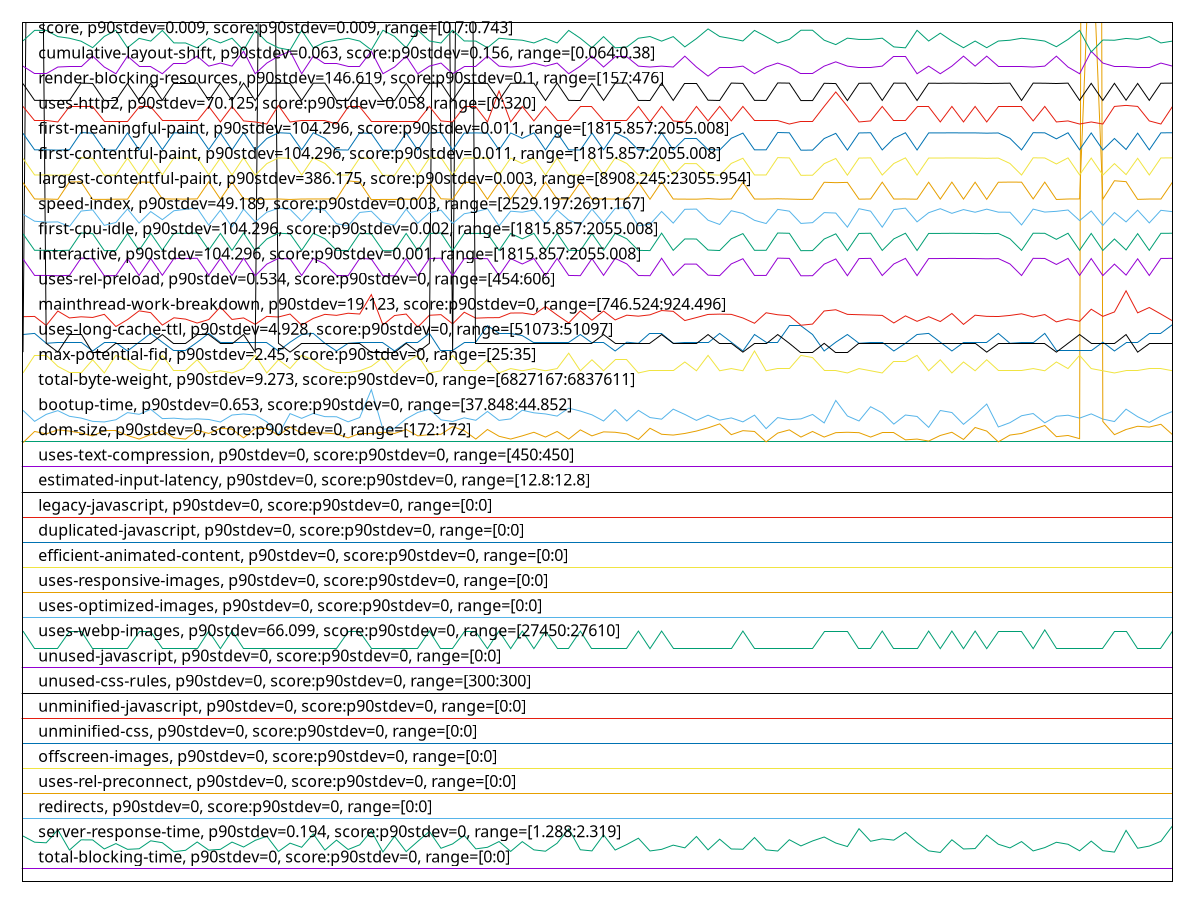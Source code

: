 reset

$totalBlockingTimeP90Stdev0ScoreP90Stdev0Range00 <<EOF
0 0.5
1 0.5
2 0.5
3 0.5
4 0.5
5 0.5
6 0.5
7 0.5
8 0.5
9 0.5
10 0.5
11 0.5
12 0.5
13 0.5
14 0.5
15 0.5
16 0.5
17 0.5
18 0.5
19 0.5
20 0.5
21 0.5
22 0.5
23 0.5
24 0.5
25 0.5
26 0.5
27 0.5
28 0.5
29 0.5
30 0.5
31 0.5
32 0.5
33 0.5
34 0.5
35 0.5
36 0.5
37 0.5
38 0.5
39 0.5
40 0.5
41 0.5
42 0.5
43 0.5
44 0.5
45 0.5
46 0.5
47 0.5
48 0.5
49 0.5
50 0.5
51 0.5
52 0.5
53 0.5
54 0.5
55 0.5
56 0.5
57 0.5
58 0.5
59 0.5
60 0.5
61 0.5
62 0.5
63 0.5
64 0.5
65 0.5
66 0.5
67 0.5
68 0.5
69 0.5
70 0.5
71 0.5
72 0.5
73 0.5
74 0.5
75 0.5
76 0.5
77 0.5
78 0.5
79 0.5
80 0.5
81 0.5
82 0.5
83 0.5
84 0.5
85 0.5
86 0.5
87 0.5
88 0.5
89 0.5
90 0.5
91 0.5
92 0.5
93 0.5
94 0.5
95 0.5
96 0.5
97 0.5
98 0.5
99 0.5
EOF

$serverResponseTimeP90Stdev0194ScoreP90Stdev0Range12882319 <<EOF
0 1.8110073313782993
1 1.5646730205278596
2 1.5410659824046926
3 2.0532360703812316
4 1.2516231671554257
5 1.6580747800586515
6 1.654995601173021
7 1.2957580645161295
8 1.5092478005865109
9 1.280362170087977
10 1.3029428152492675
11 1.6200982404692086
12 1.5441451612903232
13 1.1869604105571854
14 1.2423856304985341
15 1.5728841642228746
16 1.2485439882697953
17 1.2793357771261002
18 1.5687785923753668
19 1.372737536656892
20 1.6375469208211146
21 1.8017697947214077
22 1.1951715542521997
23 1.526696480938417
24 1.3624736070381238
25 1.8920923753665695
26 1.2516231671554254
27 1.6467844574780064
28 1.274203812316716
29 1.4599809384164226
30 2.009101173020529
31 1.174643695014663
32 1.797664222873901
33 1.1900395894428157
34 1.598543988269795
35 1.990626099706745
36 1.322444281524927
37 1.495904692082112
38 1.8346143695014667
39 1.29883724340176
40 1.3614472140762468
41 1.5903328445747806
42 1.1972243401759535
43 1.5872536656891498
44 1.2598343108504404
45 1.2054354838709682
46 1.5225909090909096
47 2.0963445747800593
48 1.2639398826979478
49 1.21775219941349
50 1.8561686217008802
51 1.2526495601173027
52 1.4722976539589447
53 1.7227375366568922
54 1.2156994134897365
55 1.2793357771261
56 1.4476642228739005
57 1.3398929618768334
58 1.7915058651026399
59 1.2598343108504404
60 1.6847609970674493
61 1.2947316715542527
62 1.2844677419354844
63 1.7494237536656896
64 1.2588079178885634
65 1.213646627565983
66 1.6632067448680357
67 1.4158460410557188
68 1.6139398826979474
69 1.7709780058651028
70 1.531828445747801
71 1.3912126099706752
72 2.1014765395894432
73 1.6016231671554253
74 1.697077712609971
75 1.6467844574780062
76 1.953675953079179
77 1.5544090909090913
78 1.2187785923753671
79 1.1561686217008804
80 1.660127565982405
81 1.2947316715542527
82 1.311153958944282
83 1.8438519061583583
84 1.48358797653959
85 1.3368137829912028
86 1.5893064516129036
87 1.2167258064516133
88 1.349130498533725
89 1.561593841642229
90 1.4825615835777128
91 1.2228841642228745
92 1.607781524926687
93 1.2259633431085049
94 1.1705381231671557
95 2.0347609970674494
96 1.323470674486804
97 1.4096876832844578
98 1.5985439882697952
99 2.2143797653958943
EOF

$redirectsP90Stdev0ScoreP90Stdev0Range00 <<EOF
0 2.5
1 2.5
2 2.5
3 2.5
4 2.5
5 2.5
6 2.5
7 2.5
8 2.5
9 2.5
10 2.5
11 2.5
12 2.5
13 2.5
14 2.5
15 2.5
16 2.5
17 2.5
18 2.5
19 2.5
20 2.5
21 2.5
22 2.5
23 2.5
24 2.5
25 2.5
26 2.5
27 2.5
28 2.5
29 2.5
30 2.5
31 2.5
32 2.5
33 2.5
34 2.5
35 2.5
36 2.5
37 2.5
38 2.5
39 2.5
40 2.5
41 2.5
42 2.5
43 2.5
44 2.5
45 2.5
46 2.5
47 2.5
48 2.5
49 2.5
50 2.5
51 2.5
52 2.5
53 2.5
54 2.5
55 2.5
56 2.5
57 2.5
58 2.5
59 2.5
60 2.5
61 2.5
62 2.5
63 2.5
64 2.5
65 2.5
66 2.5
67 2.5
68 2.5
69 2.5
70 2.5
71 2.5
72 2.5
73 2.5
74 2.5
75 2.5
76 2.5
77 2.5
78 2.5
79 2.5
80 2.5
81 2.5
82 2.5
83 2.5
84 2.5
85 2.5
86 2.5
87 2.5
88 2.5
89 2.5
90 2.5
91 2.5
92 2.5
93 2.5
94 2.5
95 2.5
96 2.5
97 2.5
98 2.5
99 2.5
EOF

$usesRelPreconnectP90Stdev0ScoreP90Stdev0Range00 <<EOF
0 3.5
1 3.5
2 3.5
3 3.5
4 3.5
5 3.5
6 3.5
7 3.5
8 3.5
9 3.5
10 3.5
11 3.5
12 3.5
13 3.5
14 3.5
15 3.5
16 3.5
17 3.5
18 3.5
19 3.5
20 3.5
21 3.5
22 3.5
23 3.5
24 3.5
25 3.5
26 3.5
27 3.5
28 3.5
29 3.5
30 3.5
31 3.5
32 3.5
33 3.5
34 3.5
35 3.5
36 3.5
37 3.5
38 3.5
39 3.5
40 3.5
41 3.5
42 3.5
43 3.5
44 3.5
45 3.5
46 3.5
47 3.5
48 3.5
49 3.5
50 3.5
51 3.5
52 3.5
53 3.5
54 3.5
55 3.5
56 3.5
57 3.5
58 3.5
59 3.5
60 3.5
61 3.5
62 3.5
63 3.5
64 3.5
65 3.5
66 3.5
67 3.5
68 3.5
69 3.5
70 3.5
71 3.5
72 3.5
73 3.5
74 3.5
75 3.5
76 3.5
77 3.5
78 3.5
79 3.5
80 3.5
81 3.5
82 3.5
83 3.5
84 3.5
85 3.5
86 3.5
87 3.5
88 3.5
89 3.5
90 3.5
91 3.5
92 3.5
93 3.5
94 3.5
95 3.5
96 3.5
97 3.5
98 3.5
99 3.5
EOF

$offscreenImagesP90Stdev0ScoreP90Stdev0Range00 <<EOF
0 4.5
1 4.5
2 4.5
3 4.5
4 4.5
5 4.5
6 4.5
7 4.5
8 4.5
9 4.5
10 4.5
11 4.5
12 4.5
13 4.5
14 4.5
15 4.5
16 4.5
17 4.5
18 4.5
19 4.5
20 4.5
21 4.5
22 4.5
23 4.5
24 4.5
25 4.5
26 4.5
27 4.5
28 4.5
29 4.5
30 4.5
31 4.5
32 4.5
33 4.5
34 4.5
35 4.5
36 4.5
37 4.5
38 4.5
39 4.5
40 4.5
41 4.5
42 4.5
43 4.5
44 4.5
45 4.5
46 4.5
47 4.5
48 4.5
49 4.5
50 4.5
51 4.5
52 4.5
53 4.5
54 4.5
55 4.5
56 4.5
57 4.5
58 4.5
59 4.5
60 4.5
61 4.5
62 4.5
63 4.5
64 4.5
65 4.5
66 4.5
67 4.5
68 4.5
69 4.5
70 4.5
71 4.5
72 4.5
73 4.5
74 4.5
75 4.5
76 4.5
77 4.5
78 4.5
79 4.5
80 4.5
81 4.5
82 4.5
83 4.5
84 4.5
85 4.5
86 4.5
87 4.5
88 4.5
89 4.5
90 4.5
91 4.5
92 4.5
93 4.5
94 4.5
95 4.5
96 4.5
97 4.5
98 4.5
99 4.5
EOF

$unminifiedCssP90Stdev0ScoreP90Stdev0Range00 <<EOF
0 5.5
1 5.5
2 5.5
3 5.5
4 5.5
5 5.5
6 5.5
7 5.5
8 5.5
9 5.5
10 5.5
11 5.5
12 5.5
13 5.5
14 5.5
15 5.5
16 5.5
17 5.5
18 5.5
19 5.5
20 5.5
21 5.5
22 5.5
23 5.5
24 5.5
25 5.5
26 5.5
27 5.5
28 5.5
29 5.5
30 5.5
31 5.5
32 5.5
33 5.5
34 5.5
35 5.5
36 5.5
37 5.5
38 5.5
39 5.5
40 5.5
41 5.5
42 5.5
43 5.5
44 5.5
45 5.5
46 5.5
47 5.5
48 5.5
49 5.5
50 5.5
51 5.5
52 5.5
53 5.5
54 5.5
55 5.5
56 5.5
57 5.5
58 5.5
59 5.5
60 5.5
61 5.5
62 5.5
63 5.5
64 5.5
65 5.5
66 5.5
67 5.5
68 5.5
69 5.5
70 5.5
71 5.5
72 5.5
73 5.5
74 5.5
75 5.5
76 5.5
77 5.5
78 5.5
79 5.5
80 5.5
81 5.5
82 5.5
83 5.5
84 5.5
85 5.5
86 5.5
87 5.5
88 5.5
89 5.5
90 5.5
91 5.5
92 5.5
93 5.5
94 5.5
95 5.5
96 5.5
97 5.5
98 5.5
99 5.5
EOF

$unminifiedJavascriptP90Stdev0ScoreP90Stdev0Range00 <<EOF
0 6.5
1 6.5
2 6.5
3 6.5
4 6.5
5 6.5
6 6.5
7 6.5
8 6.5
9 6.5
10 6.5
11 6.5
12 6.5
13 6.5
14 6.5
15 6.5
16 6.5
17 6.5
18 6.5
19 6.5
20 6.5
21 6.5
22 6.5
23 6.5
24 6.5
25 6.5
26 6.5
27 6.5
28 6.5
29 6.5
30 6.5
31 6.5
32 6.5
33 6.5
34 6.5
35 6.5
36 6.5
37 6.5
38 6.5
39 6.5
40 6.5
41 6.5
42 6.5
43 6.5
44 6.5
45 6.5
46 6.5
47 6.5
48 6.5
49 6.5
50 6.5
51 6.5
52 6.5
53 6.5
54 6.5
55 6.5
56 6.5
57 6.5
58 6.5
59 6.5
60 6.5
61 6.5
62 6.5
63 6.5
64 6.5
65 6.5
66 6.5
67 6.5
68 6.5
69 6.5
70 6.5
71 6.5
72 6.5
73 6.5
74 6.5
75 6.5
76 6.5
77 6.5
78 6.5
79 6.5
80 6.5
81 6.5
82 6.5
83 6.5
84 6.5
85 6.5
86 6.5
87 6.5
88 6.5
89 6.5
90 6.5
91 6.5
92 6.5
93 6.5
94 6.5
95 6.5
96 6.5
97 6.5
98 6.5
99 6.5
EOF

$unusedCssRulesP90Stdev0ScoreP90Stdev0Range300300 <<EOF
0 7.5
1 7.5
2 7.5
3 7.5
4 7.5
5 7.5
6 7.5
7 7.5
8 7.5
9 7.5
10 7.5
11 7.5
12 7.5
13 7.5
14 7.5
15 7.5
16 7.5
17 7.5
18 7.5
19 7.5
20 7.5
21 7.5
22 7.5
23 7.5
24 7.5
25 7.5
26 7.5
27 7.5
28 7.5
29 7.5
30 7.5
31 7.5
32 7.5
33 7.5
34 7.5
35 7.5
36 7.5
37 7.5
38 7.5
39 7.5
40 7.5
41 7.5
42 7.5
43 7.5
44 7.5
45 7.5
46 7.5
47 7.5
48 7.5
49 7.5
50 7.5
51 7.5
52 7.5
53 7.5
54 7.5
55 7.5
56 7.5
57 7.5
58 7.5
59 7.5
60 7.5
61 7.5
62 7.5
63 7.5
64 7.5
65 7.5
66 7.5
67 7.5
68 7.5
69 7.5
70 7.5
71 7.5
72 7.5
73 7.5
74 7.5
75 7.5
76 7.5
77 7.5
78 7.5
79 7.5
80 7.5
81 7.5
82 7.5
83 7.5
84 7.5
85 7.5
86 7.5
87 7.5
88 7.5
89 7.5
90 7.5
91 7.5
92 7.5
93 7.5
94 7.5
95 7.5
96 7.5
97 7.5
98 7.5
99 7.5
EOF

$unusedJavascriptP90Stdev0ScoreP90Stdev0Range00 <<EOF
0 8.5
1 8.5
2 8.5
3 8.5
4 8.5
5 8.5
6 8.5
7 8.5
8 8.5
9 8.5
10 8.5
11 8.5
12 8.5
13 8.5
14 8.5
15 8.5
16 8.5
17 8.5
18 8.5
19 8.5
20 8.5
21 8.5
22 8.5
23 8.5
24 8.5
25 8.5
26 8.5
27 8.5
28 8.5
29 8.5
30 8.5
31 8.5
32 8.5
33 8.5
34 8.5
35 8.5
36 8.5
37 8.5
38 8.5
39 8.5
40 8.5
41 8.5
42 8.5
43 8.5
44 8.5
45 8.5
46 8.5
47 8.5
48 8.5
49 8.5
50 8.5
51 8.5
52 8.5
53 8.5
54 8.5
55 8.5
56 8.5
57 8.5
58 8.5
59 8.5
60 8.5
61 8.5
62 8.5
63 8.5
64 8.5
65 8.5
66 8.5
67 8.5
68 8.5
69 8.5
70 8.5
71 8.5
72 8.5
73 8.5
74 8.5
75 8.5
76 8.5
77 8.5
78 8.5
79 8.5
80 8.5
81 8.5
82 8.5
83 8.5
84 8.5
85 8.5
86 8.5
87 8.5
88 8.5
89 8.5
90 8.5
91 8.5
92 8.5
93 8.5
94 8.5
95 8.5
96 8.5
97 8.5
98 8.5
99 8.5
EOF

$usesWebpImagesP90Stdev66099ScoreP90Stdev0Range2745027610 <<EOF
0 9.96853333333334
1 9.268533333333352
2 9.268533333333352
3 9.268533333333352
4 9.96853333333334
5 9.96853333333334
6 9.268533333333352
7 9.268533333333352
8 9.268533333333352
9 9.268533333333352
10 9.96853333333334
11 9.96853333333334
12 9.268533333333352
13 9.268533333333352
14 9.268533333333352
15 9.268533333333352
16 9.96853333333334
17 9.268533333333352
18 9.96853333333334
19 9.268533333333352
20 9.268533333333352
21 9.268533333333352
22 9.268533333333352
23 9.268533333333352
24 9.268533333333352
25 9.268533333333352
26 9.268533333333352
27 9.268533333333352
28 9.96853333333334
29 9.96853333333334
30 9.268533333333352
31 9.268533333333352
32 9.268533333333352
33 9.268533333333352
34 9.268533333333352
35 9.96853333333334
36 9.268533333333352
37 9.268533333333352
38 9.96853333333334
39 9.96853333333334
40 9.268533333333352
41 9.96853333333334
42 9.268533333333352
43 9.96853333333334
44 9.268533333333352
45 9.96853333333334
46 9.268533333333352
47 9.268533333333352
48 9.96853333333334
49 9.268533333333352
50 9.268533333333352
51 9.268533333333352
52 9.268533333333352
53 9.96853333333334
54 9.268533333333352
55 9.96853333333334
56 9.268533333333352
57 9.268533333333352
58 9.268533333333352
59 9.268533333333352
60 9.268533333333352
61 9.268533333333352
62 9.96853333333334
63 9.268533333333352
64 9.268533333333352
65 9.268533333333352
66 9.268533333333352
67 9.268533333333352
68 9.268533333333352
69 9.96853333333334
70 9.96853333333334
71 9.96853333333334
72 9.268533333333352
73 9.268533333333352
74 9.96853333333334
75 9.268533333333352
76 9.268533333333352
77 9.268533333333352
78 9.96853333333334
79 9.268533333333352
80 9.96853333333334
81 9.268533333333352
82 9.96853333333334
83 9.268533333333352
84 9.96853333333334
85 9.96853333333334
86 9.96853333333334
87 9.268533333333352
88 10.015199999999993
89 9.268533333333352
90 9.268533333333352
91 9.268533333333352
92 9.268533333333352
93 9.268533333333352
94 9.96853333333334
95 9.96853333333334
96 9.268533333333352
97 9.268533333333352
98 9.268533333333352
99 9.96853333333334
EOF

$usesOptimizedImagesP90Stdev0ScoreP90Stdev0Range00 <<EOF
0 10.5
1 10.5
2 10.5
3 10.5
4 10.5
5 10.5
6 10.5
7 10.5
8 10.5
9 10.5
10 10.5
11 10.5
12 10.5
13 10.5
14 10.5
15 10.5
16 10.5
17 10.5
18 10.5
19 10.5
20 10.5
21 10.5
22 10.5
23 10.5
24 10.5
25 10.5
26 10.5
27 10.5
28 10.5
29 10.5
30 10.5
31 10.5
32 10.5
33 10.5
34 10.5
35 10.5
36 10.5
37 10.5
38 10.5
39 10.5
40 10.5
41 10.5
42 10.5
43 10.5
44 10.5
45 10.5
46 10.5
47 10.5
48 10.5
49 10.5
50 10.5
51 10.5
52 10.5
53 10.5
54 10.5
55 10.5
56 10.5
57 10.5
58 10.5
59 10.5
60 10.5
61 10.5
62 10.5
63 10.5
64 10.5
65 10.5
66 10.5
67 10.5
68 10.5
69 10.5
70 10.5
71 10.5
72 10.5
73 10.5
74 10.5
75 10.5
76 10.5
77 10.5
78 10.5
79 10.5
80 10.5
81 10.5
82 10.5
83 10.5
84 10.5
85 10.5
86 10.5
87 10.5
88 10.5
89 10.5
90 10.5
91 10.5
92 10.5
93 10.5
94 10.5
95 10.5
96 10.5
97 10.5
98 10.5
99 10.5
EOF

$usesResponsiveImagesP90Stdev0ScoreP90Stdev0Range00 <<EOF
0 11.5
1 11.5
2 11.5
3 11.5
4 11.5
5 11.5
6 11.5
7 11.5
8 11.5
9 11.5
10 11.5
11 11.5
12 11.5
13 11.5
14 11.5
15 11.5
16 11.5
17 11.5
18 11.5
19 11.5
20 11.5
21 11.5
22 11.5
23 11.5
24 11.5
25 11.5
26 11.5
27 11.5
28 11.5
29 11.5
30 11.5
31 11.5
32 11.5
33 11.5
34 11.5
35 11.5
36 11.5
37 11.5
38 11.5
39 11.5
40 11.5
41 11.5
42 11.5
43 11.5
44 11.5
45 11.5
46 11.5
47 11.5
48 11.5
49 11.5
50 11.5
51 11.5
52 11.5
53 11.5
54 11.5
55 11.5
56 11.5
57 11.5
58 11.5
59 11.5
60 11.5
61 11.5
62 11.5
63 11.5
64 11.5
65 11.5
66 11.5
67 11.5
68 11.5
69 11.5
70 11.5
71 11.5
72 11.5
73 11.5
74 11.5
75 11.5
76 11.5
77 11.5
78 11.5
79 11.5
80 11.5
81 11.5
82 11.5
83 11.5
84 11.5
85 11.5
86 11.5
87 11.5
88 11.5
89 11.5
90 11.5
91 11.5
92 11.5
93 11.5
94 11.5
95 11.5
96 11.5
97 11.5
98 11.5
99 11.5
EOF

$efficientAnimatedContentP90Stdev0ScoreP90Stdev0Range00 <<EOF
0 12.5
1 12.5
2 12.5
3 12.5
4 12.5
5 12.5
6 12.5
7 12.5
8 12.5
9 12.5
10 12.5
11 12.5
12 12.5
13 12.5
14 12.5
15 12.5
16 12.5
17 12.5
18 12.5
19 12.5
20 12.5
21 12.5
22 12.5
23 12.5
24 12.5
25 12.5
26 12.5
27 12.5
28 12.5
29 12.5
30 12.5
31 12.5
32 12.5
33 12.5
34 12.5
35 12.5
36 12.5
37 12.5
38 12.5
39 12.5
40 12.5
41 12.5
42 12.5
43 12.5
44 12.5
45 12.5
46 12.5
47 12.5
48 12.5
49 12.5
50 12.5
51 12.5
52 12.5
53 12.5
54 12.5
55 12.5
56 12.5
57 12.5
58 12.5
59 12.5
60 12.5
61 12.5
62 12.5
63 12.5
64 12.5
65 12.5
66 12.5
67 12.5
68 12.5
69 12.5
70 12.5
71 12.5
72 12.5
73 12.5
74 12.5
75 12.5
76 12.5
77 12.5
78 12.5
79 12.5
80 12.5
81 12.5
82 12.5
83 12.5
84 12.5
85 12.5
86 12.5
87 12.5
88 12.5
89 12.5
90 12.5
91 12.5
92 12.5
93 12.5
94 12.5
95 12.5
96 12.5
97 12.5
98 12.5
99 12.5
EOF

$duplicatedJavascriptP90Stdev0ScoreP90Stdev0Range00 <<EOF
0 13.5
1 13.5
2 13.5
3 13.5
4 13.5
5 13.5
6 13.5
7 13.5
8 13.5
9 13.5
10 13.5
11 13.5
12 13.5
13 13.5
14 13.5
15 13.5
16 13.5
17 13.5
18 13.5
19 13.5
20 13.5
21 13.5
22 13.5
23 13.5
24 13.5
25 13.5
26 13.5
27 13.5
28 13.5
29 13.5
30 13.5
31 13.5
32 13.5
33 13.5
34 13.5
35 13.5
36 13.5
37 13.5
38 13.5
39 13.5
40 13.5
41 13.5
42 13.5
43 13.5
44 13.5
45 13.5
46 13.5
47 13.5
48 13.5
49 13.5
50 13.5
51 13.5
52 13.5
53 13.5
54 13.5
55 13.5
56 13.5
57 13.5
58 13.5
59 13.5
60 13.5
61 13.5
62 13.5
63 13.5
64 13.5
65 13.5
66 13.5
67 13.5
68 13.5
69 13.5
70 13.5
71 13.5
72 13.5
73 13.5
74 13.5
75 13.5
76 13.5
77 13.5
78 13.5
79 13.5
80 13.5
81 13.5
82 13.5
83 13.5
84 13.5
85 13.5
86 13.5
87 13.5
88 13.5
89 13.5
90 13.5
91 13.5
92 13.5
93 13.5
94 13.5
95 13.5
96 13.5
97 13.5
98 13.5
99 13.5
EOF

$legacyJavascriptP90Stdev0ScoreP90Stdev0Range00 <<EOF
0 14.5
1 14.5
2 14.5
3 14.5
4 14.5
5 14.5
6 14.5
7 14.5
8 14.5
9 14.5
10 14.5
11 14.5
12 14.5
13 14.5
14 14.5
15 14.5
16 14.5
17 14.5
18 14.5
19 14.5
20 14.5
21 14.5
22 14.5
23 14.5
24 14.5
25 14.5
26 14.5
27 14.5
28 14.5
29 14.5
30 14.5
31 14.5
32 14.5
33 14.5
34 14.5
35 14.5
36 14.5
37 14.5
38 14.5
39 14.5
40 14.5
41 14.5
42 14.5
43 14.5
44 14.5
45 14.5
46 14.5
47 14.5
48 14.5
49 14.5
50 14.5
51 14.5
52 14.5
53 14.5
54 14.5
55 14.5
56 14.5
57 14.5
58 14.5
59 14.5
60 14.5
61 14.5
62 14.5
63 14.5
64 14.5
65 14.5
66 14.5
67 14.5
68 14.5
69 14.5
70 14.5
71 14.5
72 14.5
73 14.5
74 14.5
75 14.5
76 14.5
77 14.5
78 14.5
79 14.5
80 14.5
81 14.5
82 14.5
83 14.5
84 14.5
85 14.5
86 14.5
87 14.5
88 14.5
89 14.5
90 14.5
91 14.5
92 14.5
93 14.5
94 14.5
95 14.5
96 14.5
97 14.5
98 14.5
99 14.5
EOF

$estimatedInputLatencyP90Stdev0ScoreP90Stdev0Range128128 <<EOF
0 15.500000000000185
1 15.500000000000185
2 15.500000000000185
3 15.500000000000185
4 15.500000000000185
5 15.500000000000185
6 15.500000000000185
7 15.500000000000185
8 15.500000000000185
9 15.500000000000185
10 15.500000000000185
11 15.500000000000185
12 15.500000000000185
13 15.500000000000185
14 15.500000000000185
15 15.500000000000185
16 15.500000000000185
17 15.500000000000185
18 15.500000000000185
19 15.500000000000185
20 15.500000000000185
21 15.500000000000185
22 15.500000000000185
23 15.500000000000185
24 15.500000000000185
25 15.500000000000185
26 15.500000000000185
27 15.500000000000185
28 15.500000000000185
29 15.500000000000185
30 15.500000000000185
31 15.500000000000185
32 15.500000000000185
33 15.500000000000185
34 15.500000000000185
35 15.500000000000185
36 15.500000000000185
37 15.500000000000185
38 15.500000000000185
39 15.500000000000185
40 15.500000000000185
41 15.500000000000185
42 15.500000000000185
43 15.500000000000185
44 15.500000000000185
45 15.500000000000185
46 15.500000000000185
47 15.500000000000185
48 15.500000000000185
49 15.500000000000185
50 15.500000000000185
51 15.500000000000185
52 15.500000000000185
53 15.500000000000185
54 15.500000000000185
55 15.500000000000185
56 15.500000000000185
57 15.500000000000185
58 15.500000000000185
59 15.500000000000185
60 15.500000000000185
61 15.500000000000185
62 15.500000000000185
63 15.500000000000185
64 15.500000000000185
65 15.500000000000185
66 15.500000000000185
67 15.500000000000185
68 15.500000000000185
69 15.500000000000185
70 15.500000000000185
71 15.500000000000185
72 15.500000000000185
73 15.500000000000185
74 15.500000000000185
75 15.500000000000185
76 15.500000000000185
77 15.500000000000185
78 15.500000000000185
79 15.500000000000185
80 15.500000000000185
81 15.500000000000185
82 15.500000000000185
83 15.500000000000185
84 15.500000000000185
85 15.500000000000185
86 15.500000000000185
87 15.500000000000185
88 15.500000000000185
89 15.500000000000185
90 15.500000000000185
91 15.500000000000185
92 15.500000000000185
93 15.500000000000185
94 15.500000000000185
95 15.500000000000185
96 15.500000000000185
97 15.500000000000185
98 15.500000000000185
99 15.500000000000185
EOF

$usesTextCompressionP90Stdev0ScoreP90Stdev0Range450450 <<EOF
0 16.5
1 16.5
2 16.5
3 16.5
4 16.5
5 16.5
6 16.5
7 16.5
8 16.5
9 16.5
10 16.5
11 16.5
12 16.5
13 16.5
14 16.5
15 16.5
16 16.5
17 16.5
18 16.5
19 16.5
20 16.5
21 16.5
22 16.5
23 16.5
24 16.5
25 16.5
26 16.5
27 16.5
28 16.5
29 16.5
30 16.5
31 16.5
32 16.5
33 16.5
34 16.5
35 16.5
36 16.5
37 16.5
38 16.5
39 16.5
40 16.5
41 16.5
42 16.5
43 16.5
44 16.5
45 16.5
46 16.5
47 16.5
48 16.5
49 16.5
50 16.5
51 16.5
52 16.5
53 16.5
54 16.5
55 16.5
56 16.5
57 16.5
58 16.5
59 16.5
60 16.5
61 16.5
62 16.5
63 16.5
64 16.5
65 16.5
66 16.5
67 16.5
68 16.5
69 16.5
70 16.5
71 16.5
72 16.5
73 16.5
74 16.5
75 16.5
76 16.5
77 16.5
78 16.5
79 16.5
80 16.5
81 16.5
82 16.5
83 16.5
84 16.5
85 16.5
86 16.5
87 16.5
88 16.5
89 16.5
90 16.5
91 16.5
92 16.5
93 16.5
94 16.5
95 16.5
96 16.5
97 16.5
98 16.5
99 16.5
EOF

$domSizeP90Stdev0ScoreP90Stdev0Range172172 <<EOF
0 17.5
1 17.5
2 17.5
3 17.5
4 17.5
5 17.5
6 17.5
7 17.5
8 17.5
9 17.5
10 17.5
11 17.5
12 17.5
13 17.5
14 17.5
15 17.5
16 17.5
17 17.5
18 17.5
19 17.5
20 17.5
21 17.5
22 17.5
23 17.5
24 17.5
25 17.5
26 17.5
27 17.5
28 17.5
29 17.5
30 17.5
31 17.5
32 17.5
33 17.5
34 17.5
35 17.5
36 17.5
37 17.5
38 17.5
39 17.5
40 17.5
41 17.5
42 17.5
43 17.5
44 17.5
45 17.5
46 17.5
47 17.5
48 17.5
49 17.5
50 17.5
51 17.5
52 17.5
53 17.5
54 17.5
55 17.5
56 17.5
57 17.5
58 17.5
59 17.5
60 17.5
61 17.5
62 17.5
63 17.5
64 17.5
65 17.5
66 17.5
67 17.5
68 17.5
69 17.5
70 17.5
71 17.5
72 17.5
73 17.5
74 17.5
75 17.5
76 17.5
77 17.5
78 17.5
79 17.5
80 17.5
81 17.5
82 17.5
83 17.5
84 17.5
85 17.5
86 17.5
87 17.5
88 17.5
89 17.5
90 17.5
91 17.5
92 17.5
93 17.5
94 17.5
95 17.5
96 17.5
97 17.5
98 17.5
99 17.5
EOF

$bootupTimeP90Stdev0653ScoreP90Stdev0Range3784844852 <<EOF
0 18.752804949053857
1 18.315687045123724
2 18.593852983988356
3 18.742615720524014
4 18.517433770014556
5 18.446109170305675
6 18.315687045123724
7 18.29225181950509
8 18.379879184861718
9 18.663139737991266
10 18.59589082969432
11 18.793561863173217
12 18.42471179039301
13 18.44203347889374
14 18.404333333333334
15 18.415541484716158
16 18.39108733624454
17 18.28919505094614
18 18.567360989810773
19 18.6101557496361
20 18.565323144104802
21 18.295308588064046
22 17.793998544395926
23 18.624420669577873
24 18.435919941775836
25 18.630534206695778
26 18.503168850072775
27 18.49909315866084
28 18.297346433770016
29 18.468525473071324
30 19.578132459970888
31 17.99982096069869
32 18.043634643376997
33 18.416560407569136
34 18.671291120815134
35 18.803751091703056
36 18.376822416302765
37 18.31161135371179
38 18.456298398835514
39 18.35848180494905
40 18.711029112081512
41 18.354406113537117
42 18.41350363901019
43 18.75789956331878
44 18.656007278020375
45 18.611174672489085
46 18.525585152838428
47 18.84247016011645
48 18.72631295487627
49 18.57551237263464
50 18.3299519650655
51 18.780315866084422
52 18.329951965065504
53 18.75382387190684
54 18.46750655021834
55 18.402295487627363
56 18.80171324599709
57 18.591815138282385
58 18.354406113537117
59 18.561247452692868
60 18.364595342066956
61 18.453241630276565
62 18.295308588064046
63 18.56328529839883
64 18.02631295487627
65 18.466487627365357
66 18.381917030567685
67 18.414522561863173
68 18.590796215429403
69 18.25251382823872
70 19.14814701601164
71 18.530679767103344
72 18.330970887918483
73 18.89749199417758
74 18.656007278020375
75 18.206662299854436
76 18.568379912663755
77 18.51030131004367
78 18.076240174672485
79 18.74771033478894
80 18.667215429403203
81 18.197491994177582
82 18.58060698689956
83 19.004478893740902
84 18.09254294032023
85 18.262703056768558
86 18.53883114992722
87 18.627477438136825
88 18.257608442503642
89 18.51845269286754
90 18.560228529839883
91 18.445090247452693
92 18.61321251819505
93 18.4063711790393
94 18.308554585152837
95 18.801713245997085
96 18.50011208151383
97 18.27187336244542
98 18.52456622998544
99 18.708991266375545
EOF

$totalByteWeightP90Stdev9273ScoreP90Stdev0Range68271676837611 <<EOF
0 17.467772727279225
1 17.913227272729273
2 17.817772727270494
3 17.97686363637331
4 17.92913636364392
5 17.84959090909979
6 17.738227272726363
7 17.945045454544015
8 17.945045454544015
9 17.75413636364101
10 17.61095454545284
11 17.785954545455752
12 17.945045454544015
13 17.65868181818223
14 17.61095454545284
15 17.960954545458662
16 17.83368181818514
17 18.040500000002794
18 18.00868181818805
19 17.65868181818223
20 18.024590909088147
21 18.040500000002794
22 17.75413636364101
23 18.088227272732183
24 17.84959090909979
25 17.865499999999884
26 17.84959090909979
27 17.817772727270494
28 17.65868181818223
29 17.84959090909979
30 17.84959090909979
31 17.88140909091453
32 17.83368181818514
33 17.992772727273405
34 17.738227272726363
35 17.785954545455752
36 17.8018636363704
37 18.10413636363228
38 17.945045454544015
39 17.61095454545284
40 17.992772727273405
41 17.722318181826267
42 17.61095454545284
43 17.738227272726363
44 17.88140909091453
45 17.690499999996973
46 17.913227272729273
47 17.61095454545284
48 17.97686363637331
49 17.738227272726363
50 17.897318181814626
51 17.88140909091453
52 17.817772727270494
53 17.595045454552746
54 18.040500000002794
55 17.8018636363704
56 17.770045454541105
57 17.83368181818514
58 17.92913636364392
59 18.05640909091744
60 18.215500000005704
61 17.785954545455752
62 17.945045454544015
63 17.913227272729273
64 17.499590909093968
65 17.84959090909979
66 17.97686363637331
67 17.690499999996973
68 17.913227272729273
69 17.690499999996973
70 17.865499999999884
71 17.88140909091453
72 17.865499999999884
73 17.690499999996973
74 17.865499999999884
75 17.865499999999884
76 17.5791363636381
77 17.61095454545284
78 17.53140909090871
79 17.75413636364101
80 17.88140909091453
81 17.595045454552746
82 18.072318181817536
83 17.92913636364392
84 17.499590909093968
85 17.770045454541105
86 17.83368181818514
87 17.992772727273405
88 18.151863636361668
89 17.70640909091162
90 17.75413636364101
91 17.62686363636749
92 183.62231818182045
93 18.310954545464483
94 17.785954545455752
95 17.992772727273405
96 18.120045454546926
97 18.088227272732183
98 18.199590909091057
99 17.785954545455752
EOF

$maxPotentialFidP90Stdev245ScoreP90Stdev0Range2535 <<EOF
0 20.241875
1 20.941875
2 20.941875
3 20.504375
4 20.241875
5 20.241875
6 20.766875
7 20.241875
8 20.941875
9 20.766875
10 20.416875
11 20.329375
12 20.941875
13 20.329375
14 20.329375
15 20.766875
16 20.241875
17 20.329375
18 20.241875
19 20.416875
20 20.941875
21 20.241875
22 20.766875
23 20.416875
24 20.941875
25 20.766875
26 20.416875
27 20.241875
28 20.241875
29 20.329375
30 20.504375
31 20.854375
32 20.241875
33 20.679375
34 20.941875
35 20.241875
36 20.329375
37 20.941875
38 20.329375
39 20.329375
40 20.766875
41 20.241875
42 20.416875
43 20.329375
44 20.416875
45 20.329375
46 20.416875
47 21.029375
48 20.329375
49 20.766875
50 20.329375
51 20.766875
52 20.766875
53 20.241875
54 20.329375
55 20.329375
56 20.329375
57 20.679375
58 20.329375
59 20.941875
60 20.329375
61 20.416875
62 20.329375
63 21.116875
64 20.329375
65 20.416875
66 20.416875
67 20.941875
68 20.854375
69 20.329375
70 20.329375
71 20.241875
72 20.416875
73 20.329375
74 20.241875
75 20.679375
76 20.679375
77 20.941875
78 20.329375
79 20.766875
80 20.241875
81 20.679375
82 20.329375
83 20.766875
84 20.329375
85 20.329375
86 20.329375
87 20.416875
88 20.329375
89 20.679375
90 20.416875
91 20.941875
92 20.416875
93 20.329375
94 20.241875
95 20.329375
96 20.329375
97 20.416875
98 20.416875
99 20.329375
EOF

$usesLongCacheTtlP90Stdev4928ScoreP90Stdev0Range5107351097 <<EOF
0 21.77300000000014
1 21.816749999999956
2 21.42300000000023
3 21.466750000000047
4 21.466750000000047
5 21.466750000000047
6 21.11675000000014
7 21.466750000000047
8 21.466750000000047
9 21.11675000000014
10 21.466750000000047
11 21.816749999999956
12 21.466750000000047
13 21.11675000000014
14 21.11675000000014
15 21.466750000000047
16 21.816749999999956
17 21.466750000000047
18 21.466750000000047
19 21.466750000000047
20 21.466750000000047
21 21.466750000000047
22 21.11675000000014
23 21.466750000000047
24 21.77300000000014
25 21.816749999999956
26 21.42300000000023
27 21.11675000000014
28 21.42300000000023
29 21.466750000000047
30 21.466750000000047
31 21.466750000000047
32 21.11675000000014
33 21.466750000000047
34 21.466750000000047
35 21.816749999999956
36 21.11675000000014
37 21.11675000000014
38 21.466750000000047
39 21.466750000000047
40 22.123000000000047
41 21.816749999999956
42 21.816749999999956
43 21.729249999999865
44 21.466750000000047
45 21.466750000000047
46 21.466750000000047
47 21.466750000000047
48 21.77300000000014
49 21.466750000000047
50 21.466750000000047
51 21.11675000000014
52 21.466750000000047
53 21.42300000000023
54 21.816749999999956
55 21.816749999999956
56 21.42300000000023
57 21.466750000000047
58 21.466750000000047
59 21.466750000000047
60 21.816749999999956
61 21.466750000000047
62 21.11675000000014
63 21.77300000000014
64 21.466750000000047
65 21.466750000000047
66 22.123000000000047
67 22.123000000000047
68 21.77300000000014
69 21.11675000000014
70 21.466750000000047
71 21.77300000000014
72 21.42300000000023
73 21.466750000000047
74 21.466750000000047
75 21.11675000000014
76 21.42300000000023
77 21.77300000000014
78 21.816749999999956
79 21.466750000000047
80 21.11675000000014
81 21.466750000000047
82 21.466750000000047
83 21.466750000000047
84 21.816749999999956
85 21.42300000000023
86 21.466750000000047
87 21.466750000000047
88 21.816749999999956
89 21.11675000000014
90 21.11675000000014
91 21.11675000000014
92 21.11675000000014
93 21.466750000000047
94 21.11675000000014
95 21.466750000000047
96 21.466750000000047
97 21.816749999999956
98 21.816749999999956
99 22.166749999999865
EOF

$mainthreadWorkBreakdownP90Stdev19123ScoreP90Stdev0Range746524924496 <<EOF
0 22.481842388780528
1 22.492537104114426
2 22.13333769852327
3 22.706853998328228
4 22.432107086467916
5 22.477616513420635
6 22.451286059255132
7 22.575429274635457
8 22.090233769852333
9 22.366475991455374
10 22.715013188446182
11 22.64323832079502
12 22.147543141079225
13 22.43799080523823
14 22.38555744404198
15 22.229362589393517
16 22.368913996470702
17 22.86795736974087
18 22.37190461595616
19 22.43334234234234
20 22.176766694529586
21 22.49360982632117
22 22.46994492430575
23 22.587294232376706
24 22.146925513142016
25 22.414130862821587
26 22.575039193833014
27 22.53479585771339
28 22.61934587164484
29 22.58752177951147
30 23.3616046252438
31 22.15547478406241
32 22.528457044673544
33 22.587164205442562
34 22.06601625336677
35 22.538826692672046
36 22.563271756292373
37 22.197375963592464
38 22.659686727965077
39 22.423882882882882
40 22.441111451657846
41 22.444427138478684
42 22.62750506176279
43 22.631438376520844
44 22.56063871087583
45 22.887883997399463
46 22.54760351072722
47 22.234986254295535
48 22.713680412371133
49 22.34147831336492
50 22.707439119531898
51 22.353798365375685
52 22.541589765022756
53 22.502061577040962
54 22.556120274914097
55 22.72717070678927
56 22.695054054054054
57 22.327825485279096
58 22.447515278164758
59 22.571951054146936
60 22.583978545555865
61 22.574844153431783
62 22.430839323859946
63 22.220195690535895
64 22.63813476362961
65 22.558720813597102
66 22.52228076530138
67 22.1415619021083
68 22.188111544534223
69 22.708674375406332
70 22.757857063248817
71 22.574551592829945
72 22.5601836166063
73 22.548773753134576
74 22.53271542676698
75 22.23173558094177
76 22.51496675025541
77 22.297139128819552
78 22.482395003250673
79 22.28810225689607
80 22.609463824649396
81 22.175173864586235
82 22.541199684220302
83 22.494812575462056
84 22.48831122875453
85 22.53174022476084
86 22.59727379957277
87 22.471310207114332
88 22.566814990247977
89 22.275099563481014
90 22.39306649948918
91 22.29918705303242
92 22.77970158818612
93 22.49474756199499
94 22.67021890963128
95 23.512338348657934
96 22.634494009473386
97 22.847543141079225
98 22.587066685241943
99 22.317715891148882
EOF

$usesRelPreloadP90Stdev0534ScoreP90Stdev0Range454606 <<EOF
0 21.070999999999998
1 73.92100000000002
2 21.42100000000002
3 21.070999999999998
4 21.771000000000015
5 21.771000000000015
6 21.070999999999998
7 21.070999999999998
8 21.42100000000002
9 21.42100000000002
10 21.42100000000002
11 21.42100000000002
12 21.771000000000015
13 21.42100000000002
14 21.42100000000002
15 21.771000000000015
16 21.771000000000015
17 21.42100000000002
18 21.42100000000002
19 21.771000000000015
20 21.070999999999998
21 73.92100000000002
22 21.42100000000002
23 21.070999999999998
24 21.42100000000002
25 21.42100000000002
26 21.42100000000002
27 21.42100000000002
28 21.42100000000002
29 21.42100000000002
30 21.070999999999998
31 21.070999999999998
32 21.070999999999998
33 21.42100000000002
34 21.070999999999998
35 21.42100000000002
36 74.27100000000002
37 21.070999999999998
38 73.92100000000002
39 21.42100000000002
40 21.42100000000002
41 21.42100000000002
42 21.42100000000002
43 21.42100000000002
44 21.42100000000002
45 21.42100000000002
46 21.42100000000002
47 21.42100000000002
48 21.42100000000002
49 21.42100000000002
50 21.771000000000015
51 21.42100000000002
52 21.42100000000002
53 21.42100000000002
54 21.42100000000002
55 21.771000000000015
56 21.42100000000002
57 21.42100000000002
58 21.42100000000002
59 21.771000000000015
60 21.42100000000002
61 21.42100000000002
62 21.070999999999998
63 21.42100000000002
64 21.42100000000002
65 21.771000000000015
66 21.42100000000002
67 21.070999999999998
68 21.070999999999998
69 21.42100000000002
70 21.070999999999998
71 21.070999999999998
72 21.42100000000002
73 21.42100000000002
74 21.42100000000002
75 21.42100000000002
76 21.42100000000002
77 21.42100000000002
78 21.42100000000002
79 21.42100000000002
80 21.42100000000002
81 21.42100000000002
82 21.42100000000002
83 21.070999999999998
84 21.42100000000002
85 21.42100000000002
86 21.42100000000002
87 21.42100000000002
88 21.42100000000002
89 21.070999999999998
90 21.42100000000002
91 21.771000000000015
92 21.42100000000002
93 21.42100000000002
94 21.42100000000002
95 21.771000000000015
96 21.070999999999998
97 21.42100000000002
98 21.42100000000002
99 21.42100000000002
EOF

$interactiveP90Stdev104296ScoreP90Stdev0001Range18158572055008 <<EOF
0 24.780460451710063
1 24.12368609702144
2 24.12304281434065
3 24.111860318711578
4 24.12697569120745
5 24.812705733794367
6 24.78551686013976
7 24.11129021681282
8 24.117027236023826
9 24.79636900945638
10 24.12271527132428
11 24.798878254537176
12 24.13004102170657
13 24.800410624702938
14 24.80000458939616
15 24.807027583801162
16 24.132538610977324
17 24.79544377420609
18 24.121020900153123
19 24.812912144911436
20 24.11046722809872
21 24.575072832793925
22 24.803983056709836
23 24.78240092276919
24 24.12294425635194
25 24.80392123665404
26 24.582435468651035
27 24.122820321156556
28 24.115643293008727
29 24.8021635700081
30 24.77658378830688
31 24.109675518267267
32 24.107418717376113
33 24.7957229234795
34 24.109308434021894
35 24.794858918117406
36 24.81184600714735
37 24.112312387090924
38 24.791718488791556
39 24.797137997835346
40 24.791100435775533
41 24.119080429093994
42 24.79555457817244
43 24.57976732094473
44 24.799283404592554
45 24.120525159371596
46 24.803084674085213
47 24.123745113781148
48 24.115494570774267
49 24.79447309605083
50 24.126759689866923
51 24.80071500364112
52 24.581997564294014
53 24.120045943282783
54 24.11417554619484
55 24.807710112627163
56 24.122295071995175
57 24.575961625195095
58 24.573868595812126
59 24.135673581252902
60 24.115550046528387
61 24.583028882169877
62 24.78884688080617
63 24.123414619926795
64 24.12323461880969
65 24.81311560519052
66 24.801727288611975
67 24.109586402960108
68 24.113115605190522
69 24.572909278383108
70 24.7797900213198
71 24.112814029548424
72 24.79543654465303
73 24.80388169542504
74 24.119727842947967
75 24.579875911782587
76 24.80367705481076
77 24.116431756918395
78 24.796204942864396
79 24.796911668561872
80 24.800762217048884
81 24.796813258115066
82 24.79727801509775
83 24.786817294439878
84 24.794863344374384
85 24.580801589658574
86 24.120255452779737
87 24.80510378497665
88 24.8004379199543
89 24.56072202242004
90 24.80302860816349
91 24.126006636013077
92 24.796042646775206
93 24.118002783061765
94 24.574879552905884
95 24.137149590413145
96 24.78689106538951
97 24.12184595445381
98 24.800031737105627
99 24.80331174106818
EOF

$firstCpuIdleP90Stdev104296ScoreP90Stdev0002Range18158572055008 <<EOF
0 25.780460451710063
1 25.12368609702144
2 25.12304281434065
3 25.111860318711578
4 25.12697569120745
5 25.812705733794367
6 25.78551686013976
7 25.11129021681282
8 25.117027236023826
9 25.79636900945638
10 25.12271527132428
11 25.798878254537176
12 25.13004102170657
13 25.800410624702938
14 25.80000458939616
15 25.807027583801162
16 25.132538610977324
17 25.79544377420609
18 25.121020900153123
19 25.812912144911436
20 25.11046722809872
21 25.575072832793925
22 25.803983056709836
23 25.78240092276919
24 25.12294425635194
25 25.80392123665404
26 25.582435468651035
27 25.122820321156556
28 25.115643293008727
29 25.8021635700081
30 25.77658378830688
31 25.109675518267267
32 25.107418717376113
33 25.7957229234795
34 25.109308434021894
35 25.794858918117406
36 25.81184600714735
37 25.112312387090924
38 25.791718488791556
39 25.797137997835346
40 25.791100435775533
41 25.119080429093994
42 25.79555457817244
43 25.57976732094473
44 25.799283404592554
45 25.120525159371596
46 25.803084674085213
47 25.123745113781148
48 25.115494570774267
49 25.79447309605083
50 25.126759689866923
51 25.80071500364112
52 25.581997564294014
53 25.120045943282783
54 25.11417554619484
55 25.807710112627163
56 25.122295071995175
57 25.575961625195095
58 25.573868595812126
59 25.135673581252902
60 25.115550046528387
61 25.583028882169877
62 25.78884688080617
63 25.123414619926795
64 25.12323461880969
65 25.81311560519052
66 25.801727288611975
67 25.109586402960108
68 25.113115605190522
69 25.572909278383108
70 25.7797900213198
71 25.112814029548424
72 25.79543654465303
73 25.80388169542504
74 25.119727842947967
75 25.579875911782587
76 25.80367705481076
77 25.116431756918395
78 25.796204942864396
79 25.796911668561872
80 25.800762217048884
81 25.796813258115066
82 25.79727801509775
83 25.786817294439878
84 25.794863344374384
85 25.580801589658574
86 25.120255452779737
87 25.80510378497665
88 25.8004379199543
89 25.56072202242004
90 25.80302860816349
91 25.126006636013077
92 25.796042646775206
93 25.118002783061765
94 25.574879552905884
95 25.137149590413145
96 25.78689106538951
97 25.12184595445381
98 25.800031737105627
99 25.80331174106818
EOF

$speedIndexP90Stdev49189ScoreP90Stdev0003Range25291972691167 <<EOF
0 26.559281719902494
1 26.281919793015444
2 26.246227602305694
3 26.25465094121449
4 26.07180287782512
5 26.686308623904647
6 26.733323940341176
7 26.11571973883612
8 26.23171728703759
9 26.772160487364076
10 26.207644912604763
11 26.666097968576587
12 26.343924302284265
13 26.699479857522725
14 26.755262019509757
15 26.804819294429045
16 26.124997731046797
17 26.721116244799887
18 26.059015296524365
19 26.766371539919945
20 26.254519201846897
21 26.63965972911736
22 26.798493065785074
23 26.75562663140431
24 26.288959218900573
25 26.79353951112155
26 26.72281631473215
27 26.182563778728706
28 26.098154293443006
29 26.63067116527317
30 26.67953619208675
31 26.22266459400285
32 26.127413852545594
33 26.76281225547672
34 26.19909306964249
35 26.622924315730224
36 26.72412710565279
37 26.19260191429263
38 26.579222077448343
39 26.662249032135808
40 26.777296038957566
41 26.098405023721345
42 26.681736105897002
43 26.641245276817486
44 26.72853635039401
45 26.16969139119997
46 26.73004203304979
47 26.322780335059385
48 26.14927904461713
49 26.763384264490902
50 26.214120233806966
51 26.793852045814727
52 26.8249977310468
53 26.100829322191423
54 26.159950003103233
55 26.67021584007282
56 26.207100926708748
57 26.756637054156354
58 26.765725814385412
59 26.32216465510708
60 26.152599428969523
61 26.699773788237007
62 26.589842799026467
63 26.317354905139563
64 26.19042713331612
65 26.753516631303512
66 26.68266690658755
67 26.19375192588046
68 26.224886377186724
69 26.625141212846927
70 26.607041206960247
71 26.046240375895678
72 26.779994204482506
73 26.68255620593173
74 26.04595134816453
75 26.74527288724221
76 26.80375552035834
77 26.256453834043597
78 26.62067026156467
79 26.78059805106826
80 26.595592303894023
81 26.745660540592326
82 26.638934587279984
83 26.76241870135224
84 26.64296545862625
85 26.63981569369021
86 26.133813099910668
87 26.76457058935363
88 26.64596118403324
89 26.67565658376822
90 26.72838985967254
91 26.30792120056398
92 26.691456700982094
93 26.114935744807074
94 26.62740123471402
95 26.25501618317892
96 26.722031847471207
97 26.213457329333295
98 26.716168197981567
99 26.661858965659
EOF

$largestContentfulPaintP90Stdev386175ScoreP90Stdev0003Range890824523055954 <<EOF
0 27.817104746951358
1 27.166678731062298
2 27.16591804825167
3 27.153330434218397
4 27.844768622644395
5 27.84968519640521
6 27.15053550024171
7 27.15148139172129
8 27.159159332163323
9 27.16024988366836
10 27.83955716810779
11 27.836438088518506
12 27.173897972585223
13 27.16396696442348
14 27.163684950434458
15 27.170060707111983
16 27.851333119254125
17 27.159507344244766
18 27.83760462306722
19 27.175307068388744
20 27.15148723657081
21 27.16037469555901
22 27.167304495263327
23 27.147702087672396
24 27.165873968344926
25 27.167351984665622
26 27.16711088462319
27 27.165692412706914
28 27.88933381425776
29 27.839635708273125
30 27.14228342510269
31 27.149685196405212
32 27.148267089792025
33 27.15978241747499
34 27.150406426481624
35 27.832633050896057
36 27.174428879749357
37 27.153667000136206
38 27.8296182856349
39 27.834897930082498
40 27.155585937292074
41 27.83525389765355
42 27.15954143920026
43 27.838574908675675
44 27.1630209511762
45 27.836843574953498
46 27.166437874555267
47 27.16669711798473
48 27.83095326549945
49 27.158698806728744
50 27.170051574534618
51 27.164291231803773
52 27.166723419807536
53 27.83642814415649
54 27.155925790937737
55 27.844887752042467
56 27.165027317539366
57 27.16122694767868
58 27.159296564359185
59 27.1802565600173
60 27.157497081315253
61 27.16763448572543
62 27.826616711874372
63 27.166409015610792
64 27.166180457641282
65 27.17554281065245
66 27.1651127984635
67 27.15067455895305
68 27.154564428071907
69 27.832144965372457
70 27.816633424780875
71 27.8277239861433
72 27.159542535109544
73 27.16718309286822
74 27.836074206047066
75 27.164772092443947
76 27.167014322838522
77 27.158418375719798
78 27.83393089161266
79 27.160736345622652
80 27.838329749709978
81 27.160803196088963
82 27.835092352507285
83 27.151697529385594
84 27.832637312765495
85 27.839658438243454
86 27.8366726942837
87 27.16830956584423
88 27.83834984138018
89 27.14728259795211
90 27.166232330680714
91 27.16927883672187
92 38.627176448990696
93 27.160196062345758
94 27.892722041049282
95 27.85698171982726
96 27.151671714633572
97 27.16455217998101
98 27.163706503317037
99 27.840712337671338
EOF

$firstContentfulPaintP90Stdev104296ScoreP90Stdev0011Range18158572055008 <<EOF
0 28.780460451710063
1 28.12368609702144
2 28.12304281434065
3 28.111860318711578
4 28.12697569120745
5 28.812705733794367
6 28.78551686013976
7 28.11129021681282
8 28.117027236023826
9 28.79636900945638
10 28.12271527132428
11 28.798878254537176
12 28.13004102170657
13 28.800410624702938
14 28.80000458939616
15 28.807027583801162
16 28.132538610977324
17 28.79544377420609
18 28.121020900153123
19 28.812912144911436
20 28.11046722809872
21 28.575072832793925
22 28.803983056709836
23 28.78240092276919
24 28.12294425635194
25 28.80392123665404
26 28.582435468651035
27 28.122820321156556
28 28.115643293008727
29 28.8021635700081
30 28.77658378830688
31 28.109675518267267
32 28.107418717376113
33 28.7957229234795
34 28.109308434021894
35 28.794858918117406
36 28.81184600714735
37 28.112312387090924
38 28.791718488791556
39 28.797137997835346
40 28.791100435775533
41 28.119080429093994
42 28.79555457817244
43 28.57976732094473
44 28.799283404592554
45 28.120525159371596
46 28.803084674085213
47 28.123745113781148
48 28.115494570774267
49 28.79447309605083
50 28.126759689866923
51 28.80071500364112
52 28.581997564294014
53 28.120045943282783
54 28.11417554619484
55 28.807710112627163
56 28.122295071995175
57 28.575961625195095
58 28.573868595812126
59 28.135673581252902
60 28.115550046528387
61 28.583028882169877
62 28.78884688080617
63 28.123414619926795
64 28.12323461880969
65 28.81311560519052
66 28.801727288611975
67 28.109586402960108
68 28.113115605190522
69 28.572909278383108
70 28.7797900213198
71 28.112814029548424
72 28.79543654465303
73 28.80388169542504
74 28.119727842947967
75 28.579875911782587
76 28.80367705481076
77 28.116431756918395
78 28.796204942864396
79 28.796911668561872
80 28.800762217048884
81 28.796813258115066
82 28.79727801509775
83 28.786817294439878
84 28.794863344374384
85 28.580801589658574
86 28.120255452779737
87 28.80510378497665
88 28.8004379199543
89 28.56072202242004
90 28.80302860816349
91 28.126006636013077
92 28.796042646775206
93 28.118002783061765
94 28.574879552905884
95 28.137149590413145
96 28.78689106538951
97 28.12184595445381
98 28.800031737105627
99 28.80331174106818
EOF

$firstMeaningfulPaintP90Stdev104296ScoreP90Stdev0011Range18158572055008 <<EOF
0 29.780460451710063
1 29.12368609702144
2 29.12304281434065
3 29.111860318711578
4 29.12697569120745
5 29.812705733794367
6 29.78551686013976
7 29.11129021681282
8 29.117027236023826
9 29.79636900945638
10 29.12271527132428
11 29.798878254537176
12 29.13004102170657
13 29.800410624702938
14 29.80000458939616
15 29.807027583801162
16 29.132538610977324
17 29.79544377420609
18 29.121020900153123
19 29.812912144911436
20 29.11046722809872
21 29.575072832793925
22 29.803983056709836
23 29.78240092276919
24 29.12294425635194
25 29.80392123665404
26 29.582435468651035
27 29.122820321156556
28 29.115643293008727
29 29.8021635700081
30 29.77658378830688
31 29.109675518267267
32 29.107418717376113
33 29.7957229234795
34 29.109308434021894
35 29.794858918117406
36 29.81184600714735
37 29.112312387090924
38 29.791718488791556
39 29.797137997835346
40 29.791100435775533
41 29.119080429093994
42 29.79555457817244
43 29.57976732094473
44 29.799283404592554
45 29.120525159371596
46 29.803084674085213
47 29.123745113781148
48 29.115494570774267
49 29.79447309605083
50 29.126759689866923
51 29.80071500364112
52 29.581997564294014
53 29.120045943282783
54 29.11417554619484
55 29.807710112627163
56 29.122295071995175
57 29.575961625195095
58 29.573868595812126
59 29.135673581252902
60 29.115550046528387
61 29.583028882169877
62 29.78884688080617
63 29.123414619926795
64 29.12323461880969
65 29.81311560519052
66 29.801727288611975
67 29.109586402960108
68 29.113115605190522
69 29.572909278383108
70 29.7797900213198
71 29.112814029548424
72 29.79543654465303
73 29.80388169542504
74 29.119727842947967
75 29.579875911782587
76 29.80367705481076
77 29.116431756918395
78 29.796204942864396
79 29.796911668561872
80 29.800762217048884
81 29.796813258115066
82 29.79727801509775
83 29.786817294439878
84 29.794863344374384
85 29.580801589658574
86 29.120255452779737
87 29.80510378497665
88 29.8004379199543
89 29.56072202242004
90 29.80302860816349
91 29.126006636013077
92 29.796042646775206
93 29.118002783061765
94 29.574879552905884
95 29.137149590413145
96 29.78689106538951
97 29.12184595445381
98 29.800031737105627
99 29.80331174106818
EOF

$usesHttp2P90Stdev70125ScoreP90Stdev0058Range0320 <<EOF
0 30.850823529411763
1 30.27435294117647
2 30.27435294117647
3 30.233176470588234
4 30.850823529411763
5 30.850823529411763
6 30.850823529411763
7 30.233176470588234
8 30.233176470588234
9 30.233176470588234
10 30.850823529411763
11 30.850823529411763
12 30.27435294117647
13 30.27435294117647
14 30.27435294117647
15 30.27435294117647
16 30.850823529411763
17 30.233176470588234
18 30.850823529411763
19 30.27435294117647
20 30.233176470588234
21 30.150823529411763
22 30.892
23 30.233176470588234
24 30.27435294117647
25 30.27435294117647
26 30.27435294117647
27 30.150823529411763
28 30.850823529411763
29 30.850823529411763
30 30.233176470588234
31 30.233176470588234
32 30.233176470588234
33 30.233176470588234
34 30.233176470588234
35 30.850823529411763
36 30.27435294117647
37 30.233176470588234
38 30.850823529411763
39 30.850823529411763
40 30.233176470588234
41 31.46847058823529
42 30.233176470588234
43 30.850823529411763
44 30.27435294117647
45 30.850823529411763
46 30.27435294117647
47 30.27435294117647
48 30.850823529411763
49 30.850823529411763
50 30.27435294117647
51 30.27435294117647
52 30.27435294117647
53 30.850823529411763
54 30.233176470588234
55 30.850823529411763
56 30.27435294117647
57 30.233176470588234
58 30.850823529411763
59 30.27435294117647
60 30.850823529411763
61 30.27435294117647
62 30.850823529411763
63 30.27435294117647
64 30.27435294117647
65 30.27435294117647
66 30.150823529411763
67 30.233176470588234
68 30.233176470588234
69 30.850823529411763
70 31.427294117647058
71 30.850823529411763
72 30.233176470588234
73 30.27435294117647
74 30.850823529411763
75 30.27435294117647
76 30.27435294117647
77 30.850823529411763
78 30.850823529411763
79 30.233176470588234
80 30.850823529411763
81 30.233176470588234
82 30.850823529411763
83 30.233176470588234
84 30.850823529411763
85 30.850823529411763
86 30.850823529411763
87 30.27435294117647
88 30.850823529411763
89 30.233176470588234
90 30.27435294117647
91 30.150823529411763
92 30.233176470588234
93 30.150823529411763
94 30.850823529411763
95 30.892
96 30.850823529411763
97 30.27435294117647
98 30.150823529411763
99 30.850823529411763
EOF

$renderBlockingResourcesP90Stdev146619ScoreP90Stdev01Range157476 <<EOF
0 31.75908832807571
1 31.092211356466876
2 31.09000315457413
3 31.085586750788643
4 31.092211356466876
5 31.781170347003155
6 31.765712933753942
7 31.083378548895897
8 31.09000315457413
9 31.772337539432176
10 31.092211356466876
11 31.77454574132492
12 31.094419558359622
13 31.77454574132492
14 31.77454574132492
15 31.781170347003155
16 31.094419558359622
17 31.772337539432176
18 31.08779495268139
19 31.783378548895897
20 31.083378548895897
21 31.772337539432176
22 31.77896214511041
23 31.763504731861197
24 31.09000315457413
25 31.776753943217663
26 31.77896214511041
27 31.09000315457413
28 31.085586750788643
29 31.77896214511041
30 31.756880126182963
31 31.081170347003155
32 31.083378548895897
33 31.772337539432176
34 31.083378548895897
35 31.772337539432176
36 31.783378548895897
37 31.085586750788643
38 31.77012933753943
39 31.772337539432176
40 31.767921135646688
41 31.09000315457413
42 31.772337539432176
43 31.776753943217663
44 31.77454574132492
45 31.09000315457413
46 31.77896214511041
47 31.092211356466876
48 31.085586750788643
49 31.772337539432176
50 31.092211356466876
51 31.776753943217663
52 31.77896214511041
53 31.09000315457413
54 31.08779495268139
55 31.781170347003155
56 31.09000315457413
57 31.772337539432176
58 31.772337539432176
59 31.09883596214511
60 31.08779495268139
61 31.781170347003155
62 31.767921135646688
63 31.092211356466876
64 31.09000315457413
65 31.785586750788642
66 31.77896214511041
67 31.083378548895897
68 31.085586750788643
69 31.772337539432176
70 31.761296529968455
71 31.085586750788643
72 31.772337539432176
73 31.776753943217663
74 31.09000315457413
75 31.77896214511041
76 31.776753943217663
77 31.08779495268139
78 31.77454574132492
79 31.772337539432176
80 31.776753943217663
81 31.772337539432176
82 31.77454574132492
83 31.765712933753942
84 31.77012933753943
85 31.776753943217663
86 31.09000315457413
87 31.77896214511041
88 31.77454574132492
89 31.763504731861197
90 31.77896214511041
91 31.094419558359622
92 31.77012933753943
93 31.09000315457413
94 31.77012933753943
95 31.09883596214511
96 31.765712933753942
97 31.092211356466876
98 31.77454574132492
99 31.77896214511041
EOF

$cumulativeLayoutShiftP90Stdev0063ScoreP90Stdev0156Range0064038 <<EOF
0 32.455186192337116
1 32.152513057630685
2 32.152513057630685
3 32.41965890110987
4 32.455186192337116
5 32.455186192337116
6 32.85251305763069
7 32.41965890110987
8 32.152513057630685
9 32.85251305763069
10 32.455186192337116
11 32.455186192337116
12 32.152513057630685
13 32.57714297550583
14 32.57714297550583
15 32.85251305763069
16 32.455186192337116
17 32.57714297550583
18 32.455186192337116
19 33.0474961831856
20 32.152513057630685
21 32.57714297550583
22 32.85251305763069
23 33.0474961831856
24 32.152513057630685
25 32.85251305763069
26 32.57714297550583
27 32.57714297550583
28 32.455186192337116
29 32.455186192337116
30 33.0474961831856
31 32.152513057630685
32 32.41965890110987
33 32.85251305763069
34 32.152513057630685
35 32.455186192337116
36 32.57714297550583
37 32.152513057630685
38 32.455186192337116
39 32.455186192337116
40 32.85251305763069
41 32.455186192337116
42 32.41965890110987
43 32.455186192337116
44 32.57714297550583
45 32.455186192337116
46 32.57714297550583
47 32.152513057630685
48 32.455186192337116
49 32.85251305763069
50 32.41965890110987
51 32.85251305763069
52 32.85251305763069
53 32.455186192337116
54 32.41965890110987
55 32.455186192337116
56 32.41965890110987
57 32.85251305763069
58 32.41965890110987
59 32.057992284195166
60 32.41965890110987
61 32.41965890110987
62 32.455186192337116
63 32.152513057630685
64 32.41965890110987
65 32.57714297550583
66 32.41965890110987
67 32.152513057630685
68 32.152513057630685
69 32.455186192337116
70 32.62607105804519
71 32.455186192337116
72 32.41965890110987
73 32.41965890110987
74 32.455186192337116
75 32.85251305763069
76 32.85251305763069
77 32.152513057630685
78 32.455186192337116
79 32.152513057630685
80 32.455186192337116
81 32.85251305763069
82 32.455186192337116
83 32.85251305763069
84 32.455186192337116
85 32.455186192337116
86 32.455186192337116
87 32.41965890110987
88 32.455186192337116
89 32.85251305763069
90 32.41965890110987
91 32.152513057630685
92 33.0474961831856
93 32.57714297550583
94 32.455186192337116
95 32.455186192337116
96 32.41965890110987
97 32.41965890110987
98 32.57714297550583
99 32.455186192337116
EOF

$scoreP90Stdev0009ScoreP90Stdev0009Range070743 <<EOF
0 33.46020533508273
1 33.87865693328376
2 33.88013052867974
3 33.6308492806874
4 33.56552207046536
5 33.448487104166006
6 33.19081420732323
7 33.63617425408399
8 33.881822186773846
9 33.18668862779122
10 33.56123933405238
11 33.4520706339182
12 33.875064146047116
13 33.37925839160922
14 33.37694750034781
15 33.182838671200486
16 33.56275141672862
17 33.379454131772725
18 33.566899927652074
19 33.08746203611128
20 33.882240397995474
21 33.4162980618089
22 33.18380512117859
23 33.094829794538555
24 33.87852878351255
25 33.184028336911595
26 33.41122348101594
27 33.49100056382075
28 33.56417600317632
29 33.4529118759758
30 33.09941572835745
31 33.88365288651614
32 33.636406800472294
33 33.18723214069597
34 33.88451629410788
35 33.45467426175202
36 33.37560671765068
37 33.88419146766877
38 33.45710712775866
39 33.45257101314423
40 33.18764912701977
41 33.56579294849137
42 33.521554966666756
43 33.48636497630201
44 33.378264136015765
45 33.56298370999558
46 33.37734087612165
47 33.87708850368566
48 33.56450398941439
49 33.187486553654296
50 33.62952580012275
51 33.18475181037299
52 33.21651135701989
53 33.5655557525361
54 33.63392579411507
55 33.4501561322962
56 33.63063880737101
57 33.22076291462437
58 33.55160896120846
59 33.93611477135299
60 33.63393045921112
61 33.55252683723381
62 33.457241962744405
63 33.877353798422305
64 33.63107040017325
65 33.3740551363581
66 33.520119945772166
67 33.884664238091496
68 33.88283867120048
69 33.48826719745533
70 33.31224114130243
71 33.56862362678376
72 33.51734841284016
73 33.519628310036424
74 33.56756250769453
75 33.22043524176594
76 33.18364482613265
77 33.88101214552919
78 33.45450324377271
79 33.76809850747749
80 33.45464824776674
81 33.18772517032947
82 33.453522505486696
83 33.18926461287446
84 33.453833830213945
85 33.48623537329634
86 33.56433069074364
87 33.51583014452451
88 33.45259648810521
89 33.227427896421176
90 33.51787658029746
91 33.87722397020376
92 33.01842874940053
93 33.49439465028682
94 33.48564967318868
95 33.55722679251832
96 33.52179640703862
97 33.63048600031027
98 33.37862487826684
99 33.4513752645063
EOF

unset key
unset tics
set xrange [0:99]
set yrange [0:34.2]

set label "total-blocking-time, p90stdev=0, score:p90stdev=0, range=[0:0]" at character 4.2, first 1 left front
set label "server-response-time, p90stdev=0.194, score:p90stdev=0, range=[1.288:2.319]" at character 4.2, first 2 left front
set label "redirects, p90stdev=0, score:p90stdev=0, range=[0:0]" at character 4.2, first 3 left front
set label "uses-rel-preconnect, p90stdev=0, score:p90stdev=0, range=[0:0]" at character 4.2, first 4 left front
set label "offscreen-images, p90stdev=0, score:p90stdev=0, range=[0:0]" at character 4.2, first 5 left front
set label "unminified-css, p90stdev=0, score:p90stdev=0, range=[0:0]" at character 4.2, first 6 left front
set label "unminified-javascript, p90stdev=0, score:p90stdev=0, range=[0:0]" at character 4.2, first 7 left front
set label "unused-css-rules, p90stdev=0, score:p90stdev=0, range=[300:300]" at character 4.2, first 8 left front
set label "unused-javascript, p90stdev=0, score:p90stdev=0, range=[0:0]" at character 4.2, first 9 left front
set label "uses-webp-images, p90stdev=66.099, score:p90stdev=0, range=[27450:27610]" at character 4.2, first 10 left front
set label "uses-optimized-images, p90stdev=0, score:p90stdev=0, range=[0:0]" at character 4.2, first 11 left front
set label "uses-responsive-images, p90stdev=0, score:p90stdev=0, range=[0:0]" at character 4.2, first 12 left front
set label "efficient-animated-content, p90stdev=0, score:p90stdev=0, range=[0:0]" at character 4.2, first 13 left front
set label "duplicated-javascript, p90stdev=0, score:p90stdev=0, range=[0:0]" at character 4.2, first 14 left front
set label "legacy-javascript, p90stdev=0, score:p90stdev=0, range=[0:0]" at character 4.2, first 15 left front
set label "estimated-input-latency, p90stdev=0, score:p90stdev=0, range=[12.8:12.8]" at character 4.2, first 16 left front
set label "uses-text-compression, p90stdev=0, score:p90stdev=0, range=[450:450]" at character 4.2, first 17 left front
set label "dom-size, p90stdev=0, score:p90stdev=0, range=[172:172]" at character 4.2, first 18 left front
set label "bootup-time, p90stdev=0.653, score:p90stdev=0, range=[37.848:44.852]" at character 4.2, first 19 left front
set label "total-byte-weight, p90stdev=9.273, score:p90stdev=0, range=[6827167:6837611]" at character 4.2, first 20 left front
set label "max-potential-fid, p90stdev=2.45, score:p90stdev=0, range=[25:35]" at character 4.2, first 21 left front
set label "uses-long-cache-ttl, p90stdev=4.928, score:p90stdev=0, range=[51073:51097]" at character 4.2, first 22 left front
set label "mainthread-work-breakdown, p90stdev=19.123, score:p90stdev=0, range=[746.524:924.496]" at character 4.2, first 23 left front
set label "uses-rel-preload, p90stdev=0.534, score:p90stdev=0, range=[454:606]" at character 4.2, first 24 left front
set label "interactive, p90stdev=104.296, score:p90stdev=0.001, range=[1815.857:2055.008]" at character 4.2, first 25 left front
set label "first-cpu-idle, p90stdev=104.296, score:p90stdev=0.002, range=[1815.857:2055.008]" at character 4.2, first 26 left front
set label "speed-index, p90stdev=49.189, score:p90stdev=0.003, range=[2529.197:2691.167]" at character 4.2, first 27 left front
set label "largest-contentful-paint, p90stdev=386.175, score:p90stdev=0.003, range=[8908.245:23055.954]" at character 4.2, first 28 left front
set label "first-contentful-paint, p90stdev=104.296, score:p90stdev=0.011, range=[1815.857:2055.008]" at character 4.2, first 29 left front
set label "first-meaningful-paint, p90stdev=104.296, score:p90stdev=0.011, range=[1815.857:2055.008]" at character 4.2, first 30 left front
set label "uses-http2, p90stdev=70.125, score:p90stdev=0.058, range=[0:320]" at character 4.2, first 31 left front
set label "render-blocking-resources, p90stdev=146.619, score:p90stdev=0.1, range=[157:476]" at character 4.2, first 32 left front
set label "cumulative-layout-shift, p90stdev=0.063, score:p90stdev=0.156, range=[0.064:0.38]" at character 4.2, first 33 left front
set label "score, p90stdev=0.009, score:p90stdev=0.009, range=[0.7:0.743]" at character 4.2, first 34 left front
set terminal svg size 640, 4080 enhanced background rgb 'white'
set output "reprap/correlation/pages+cached+noadtech/correlation.svg"

plot $totalBlockingTimeP90Stdev0ScoreP90Stdev0Range00 with line, \
     $serverResponseTimeP90Stdev0194ScoreP90Stdev0Range12882319 with line, \
     $redirectsP90Stdev0ScoreP90Stdev0Range00 with line, \
     $usesRelPreconnectP90Stdev0ScoreP90Stdev0Range00 with line, \
     $offscreenImagesP90Stdev0ScoreP90Stdev0Range00 with line, \
     $unminifiedCssP90Stdev0ScoreP90Stdev0Range00 with line, \
     $unminifiedJavascriptP90Stdev0ScoreP90Stdev0Range00 with line, \
     $unusedCssRulesP90Stdev0ScoreP90Stdev0Range300300 with line, \
     $unusedJavascriptP90Stdev0ScoreP90Stdev0Range00 with line, \
     $usesWebpImagesP90Stdev66099ScoreP90Stdev0Range2745027610 with line, \
     $usesOptimizedImagesP90Stdev0ScoreP90Stdev0Range00 with line, \
     $usesResponsiveImagesP90Stdev0ScoreP90Stdev0Range00 with line, \
     $efficientAnimatedContentP90Stdev0ScoreP90Stdev0Range00 with line, \
     $duplicatedJavascriptP90Stdev0ScoreP90Stdev0Range00 with line, \
     $legacyJavascriptP90Stdev0ScoreP90Stdev0Range00 with line, \
     $estimatedInputLatencyP90Stdev0ScoreP90Stdev0Range128128 with line, \
     $usesTextCompressionP90Stdev0ScoreP90Stdev0Range450450 with line, \
     $domSizeP90Stdev0ScoreP90Stdev0Range172172 with line, \
     $bootupTimeP90Stdev0653ScoreP90Stdev0Range3784844852 with line, \
     $totalByteWeightP90Stdev9273ScoreP90Stdev0Range68271676837611 with line, \
     $maxPotentialFidP90Stdev245ScoreP90Stdev0Range2535 with line, \
     $usesLongCacheTtlP90Stdev4928ScoreP90Stdev0Range5107351097 with line, \
     $mainthreadWorkBreakdownP90Stdev19123ScoreP90Stdev0Range746524924496 with line, \
     $usesRelPreloadP90Stdev0534ScoreP90Stdev0Range454606 with line, \
     $interactiveP90Stdev104296ScoreP90Stdev0001Range18158572055008 with line, \
     $firstCpuIdleP90Stdev104296ScoreP90Stdev0002Range18158572055008 with line, \
     $speedIndexP90Stdev49189ScoreP90Stdev0003Range25291972691167 with line, \
     $largestContentfulPaintP90Stdev386175ScoreP90Stdev0003Range890824523055954 with line, \
     $firstContentfulPaintP90Stdev104296ScoreP90Stdev0011Range18158572055008 with line, \
     $firstMeaningfulPaintP90Stdev104296ScoreP90Stdev0011Range18158572055008 with line, \
     $usesHttp2P90Stdev70125ScoreP90Stdev0058Range0320 with line, \
     $renderBlockingResourcesP90Stdev146619ScoreP90Stdev01Range157476 with line, \
     $cumulativeLayoutShiftP90Stdev0063ScoreP90Stdev0156Range0064038 with line, \
     $scoreP90Stdev0009ScoreP90Stdev0009Range070743 with line

reset
